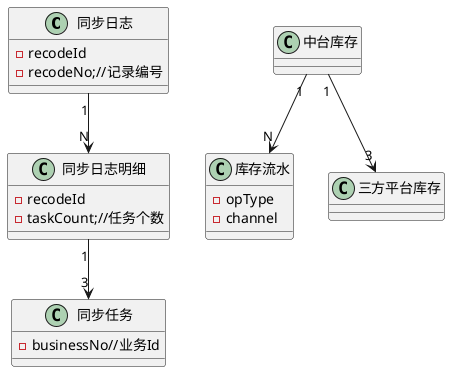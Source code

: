 @startuml

class 同步日志 {
-recodeId
-recodeNo;//记录编号
}

class 同步日志明细 {
-recodeId
-taskCount;//任务个数
}
class 同步任务{
-businessNo//业务Id
}
class 库存流水{
-opType
-channel
}

同步日志 "1" --> "N" 同步日志明细

同步日志明细 "1" --> "3" 同步任务

中台库存 "1" --> "N"  库存流水
中台库存 "1" --> "3"  三方平台库存


@enduml